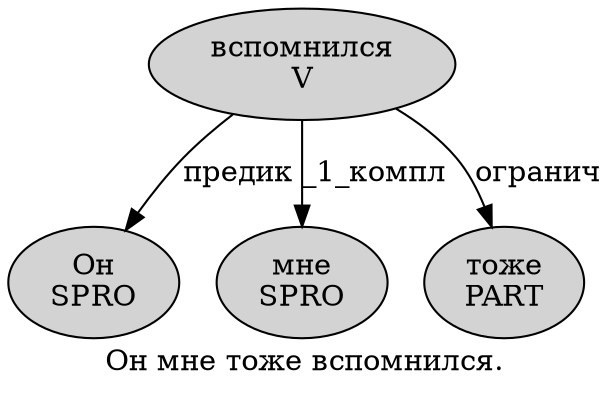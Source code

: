 digraph SENTENCE_485 {
	graph [label="Он мне тоже вспомнился."]
	node [style=filled]
		0 [label="Он
SPRO" color="" fillcolor=lightgray penwidth=1 shape=ellipse]
		1 [label="мне
SPRO" color="" fillcolor=lightgray penwidth=1 shape=ellipse]
		2 [label="тоже
PART" color="" fillcolor=lightgray penwidth=1 shape=ellipse]
		3 [label="вспомнился
V" color="" fillcolor=lightgray penwidth=1 shape=ellipse]
			3 -> 0 [label="предик"]
			3 -> 1 [label="_1_компл"]
			3 -> 2 [label="огранич"]
}